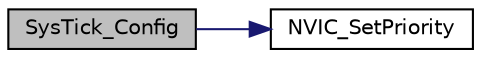 digraph "SysTick_Config"
{
 // LATEX_PDF_SIZE
  edge [fontname="Helvetica",fontsize="10",labelfontname="Helvetica",labelfontsize="10"];
  node [fontname="Helvetica",fontsize="10",shape=record];
  rankdir="LR";
  Node1 [label="SysTick_Config",height=0.2,width=0.4,color="black", fillcolor="grey75", style="filled", fontcolor="black",tooltip="System Tick Configuration."];
  Node1 -> Node2 [color="midnightblue",fontsize="10",style="solid",fontname="Helvetica"];
  Node2 [label="NVIC_SetPriority",height=0.2,width=0.4,color="black", fillcolor="white", style="filled",URL="$group___c_m_s_i_s___core___n_v_i_c_functions.html#ga2305cbd44aaad792e3a4e538bdaf14f9",tooltip="Set Interrupt Priority."];
}
